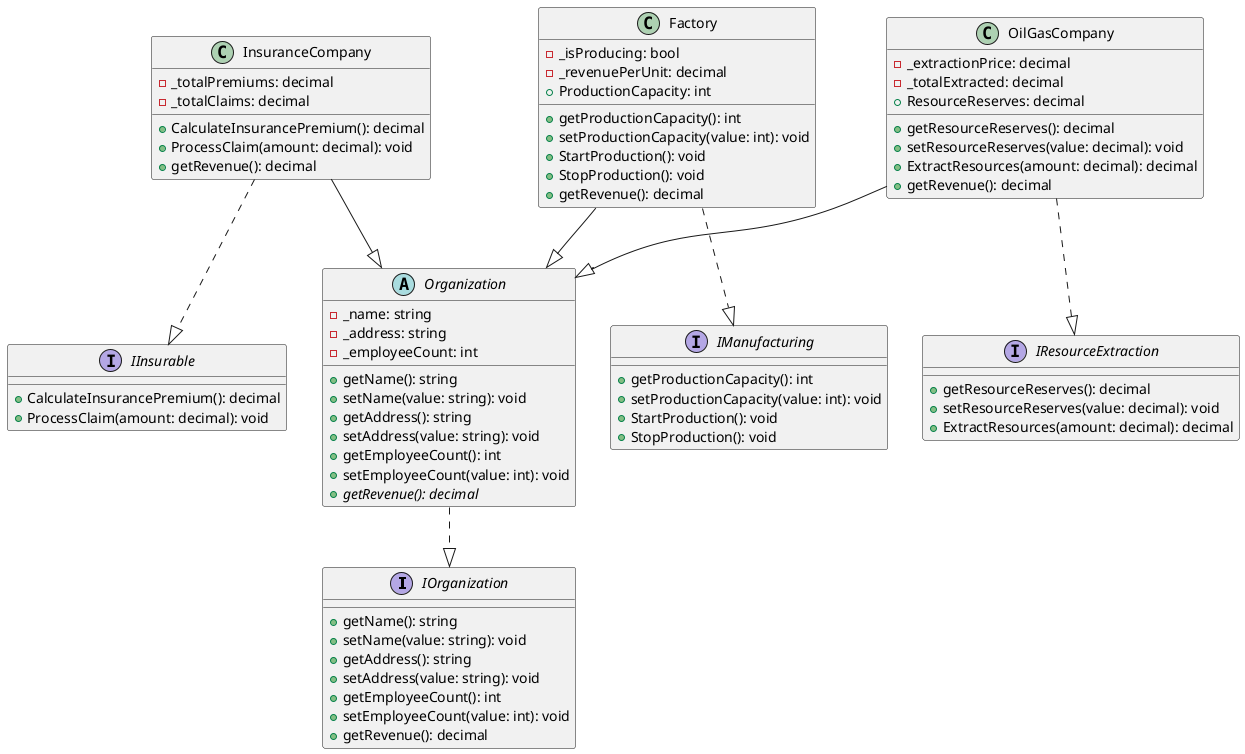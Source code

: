 @startuml Organization

' Интерфейсы
interface IOrganization {
    +getName(): string
    +setName(value: string): void
    +getAddress(): string
    +setAddress(value: string): void
    +getEmployeeCount(): int
    +setEmployeeCount(value: int): void
    +getRevenue(): decimal
}

interface IInsurable {
    +CalculateInsurancePremium(): decimal
    +ProcessClaim(amount: decimal): void
}

interface IManufacturing {
    +getProductionCapacity(): int
    +setProductionCapacity(value: int): void
    +StartProduction(): void
    +StopProduction(): void
}

interface IResourceExtraction {
    +getResourceReserves(): decimal
    +setResourceReserves(value: decimal): void
    +ExtractResources(amount: decimal): decimal
}

' Абстрактный класс
abstract class Organization {
    -_name: string
    -_address: string
    -_employeeCount: int
    +getName(): string
    +setName(value: string): void
    +getAddress(): string
    +setAddress(value: string): void
    +getEmployeeCount(): int
    +setEmployeeCount(value: int): void
    +{abstract} getRevenue(): decimal
}

' Конкретные классы
class InsuranceCompany {
    -_totalPremiums: decimal
    -_totalClaims: decimal
    +CalculateInsurancePremium(): decimal
    +ProcessClaim(amount: decimal): void
    +getRevenue(): decimal
}

class Factory {
    -_isProducing: bool
    -_revenuePerUnit: decimal
    + ProductionCapacity: int
    +getProductionCapacity(): int
    +setProductionCapacity(value: int): void
    +StartProduction(): void
    +StopProduction(): void
    +getRevenue(): decimal
}

class OilGasCompany {
    -_extractionPrice: decimal
    -_totalExtracted: decimal
    + ResourceReserves: decimal
    +getResourceReserves(): decimal
    +setResourceReserves(value: decimal): void
    +ExtractResources(amount: decimal): decimal
    +getRevenue(): decimal
}

' Связи
Organization ..|> IOrganization
InsuranceCompany --|> Organization
InsuranceCompany ..|> IInsurable
Factory --|> Organization
Factory ..|> IManufacturing
OilGasCompany --|> Organization
OilGasCompany ..|> IResourceExtraction

@enduml